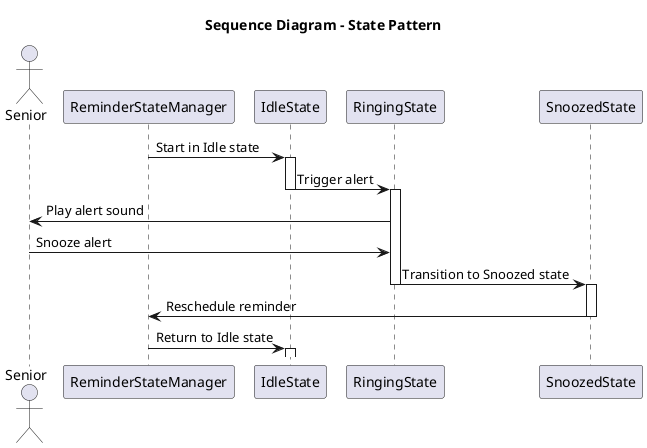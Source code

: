 @startuml
title Sequence Diagram - State Pattern


actor Senior
participant ReminderStateManager as Manager
participant IdleState
participant RingingState
participant SnoozedState


Manager -> IdleState : Start in Idle state
activate IdleState
IdleState -> RingingState : Trigger alert
deactivate IdleState
activate RingingState
RingingState -> Senior : Play alert sound
Senior -> RingingState : Snooze alert
RingingState -> SnoozedState : Transition to Snoozed state
deactivate RingingState
activate SnoozedState
SnoozedState -> Manager : Reschedule reminder
deactivate SnoozedState
Manager -> IdleState : Return to Idle state
activate IdleState
